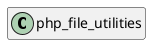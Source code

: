 @startuml
set namespaceSeparator \\
hide members
hide << alias >> circle

class php_file_utilities
@enduml
